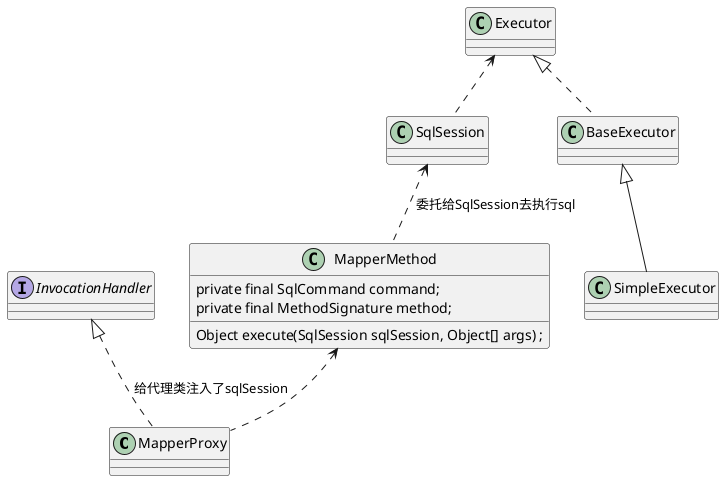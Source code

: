 @startuml

class MapperProxy
interface InvocationHandler


Executor <.. SqlSession
SqlSession <.. MapperMethod:委托给SqlSession去执行sql
InvocationHandler <|.. MapperProxy:给代理类注入了sqlSession
MapperMethod <.. MapperProxy


Executor <|.. BaseExecutor
BaseExecutor<|-- SimpleExecutor


class MapperMethod {
  private final SqlCommand command;
  private final MethodSignature method;
  Object execute(SqlSession sqlSession, Object[] args) ;
}

@enduml